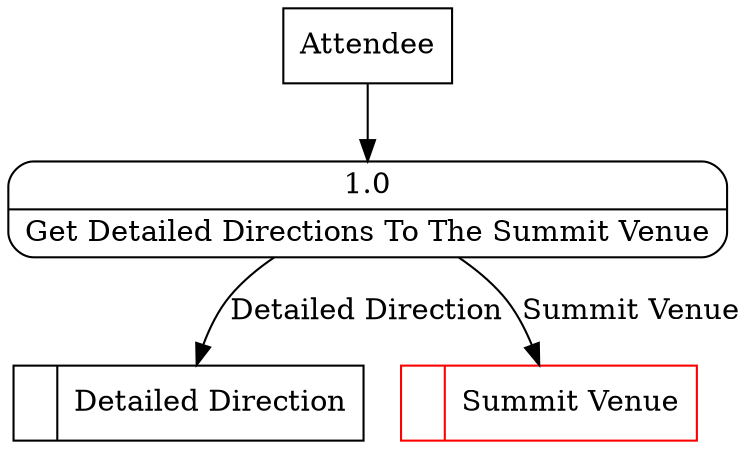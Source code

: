 digraph dfd2{ 
node[shape=record]
200 [label="<f0>  |<f1> Detailed Direction " ];
201 [label="<f0>  |<f1> Summit Venue " color=red];
202 [label="Attendee" shape=box];
203 [label="{<f0> 1.0|<f1> Get Detailed Directions To The Summit Venue }" shape=Mrecord];
202 -> 203
203 -> 200 [label="Detailed Direction"]
203 -> 201 [label="Summit Venue"]
}
